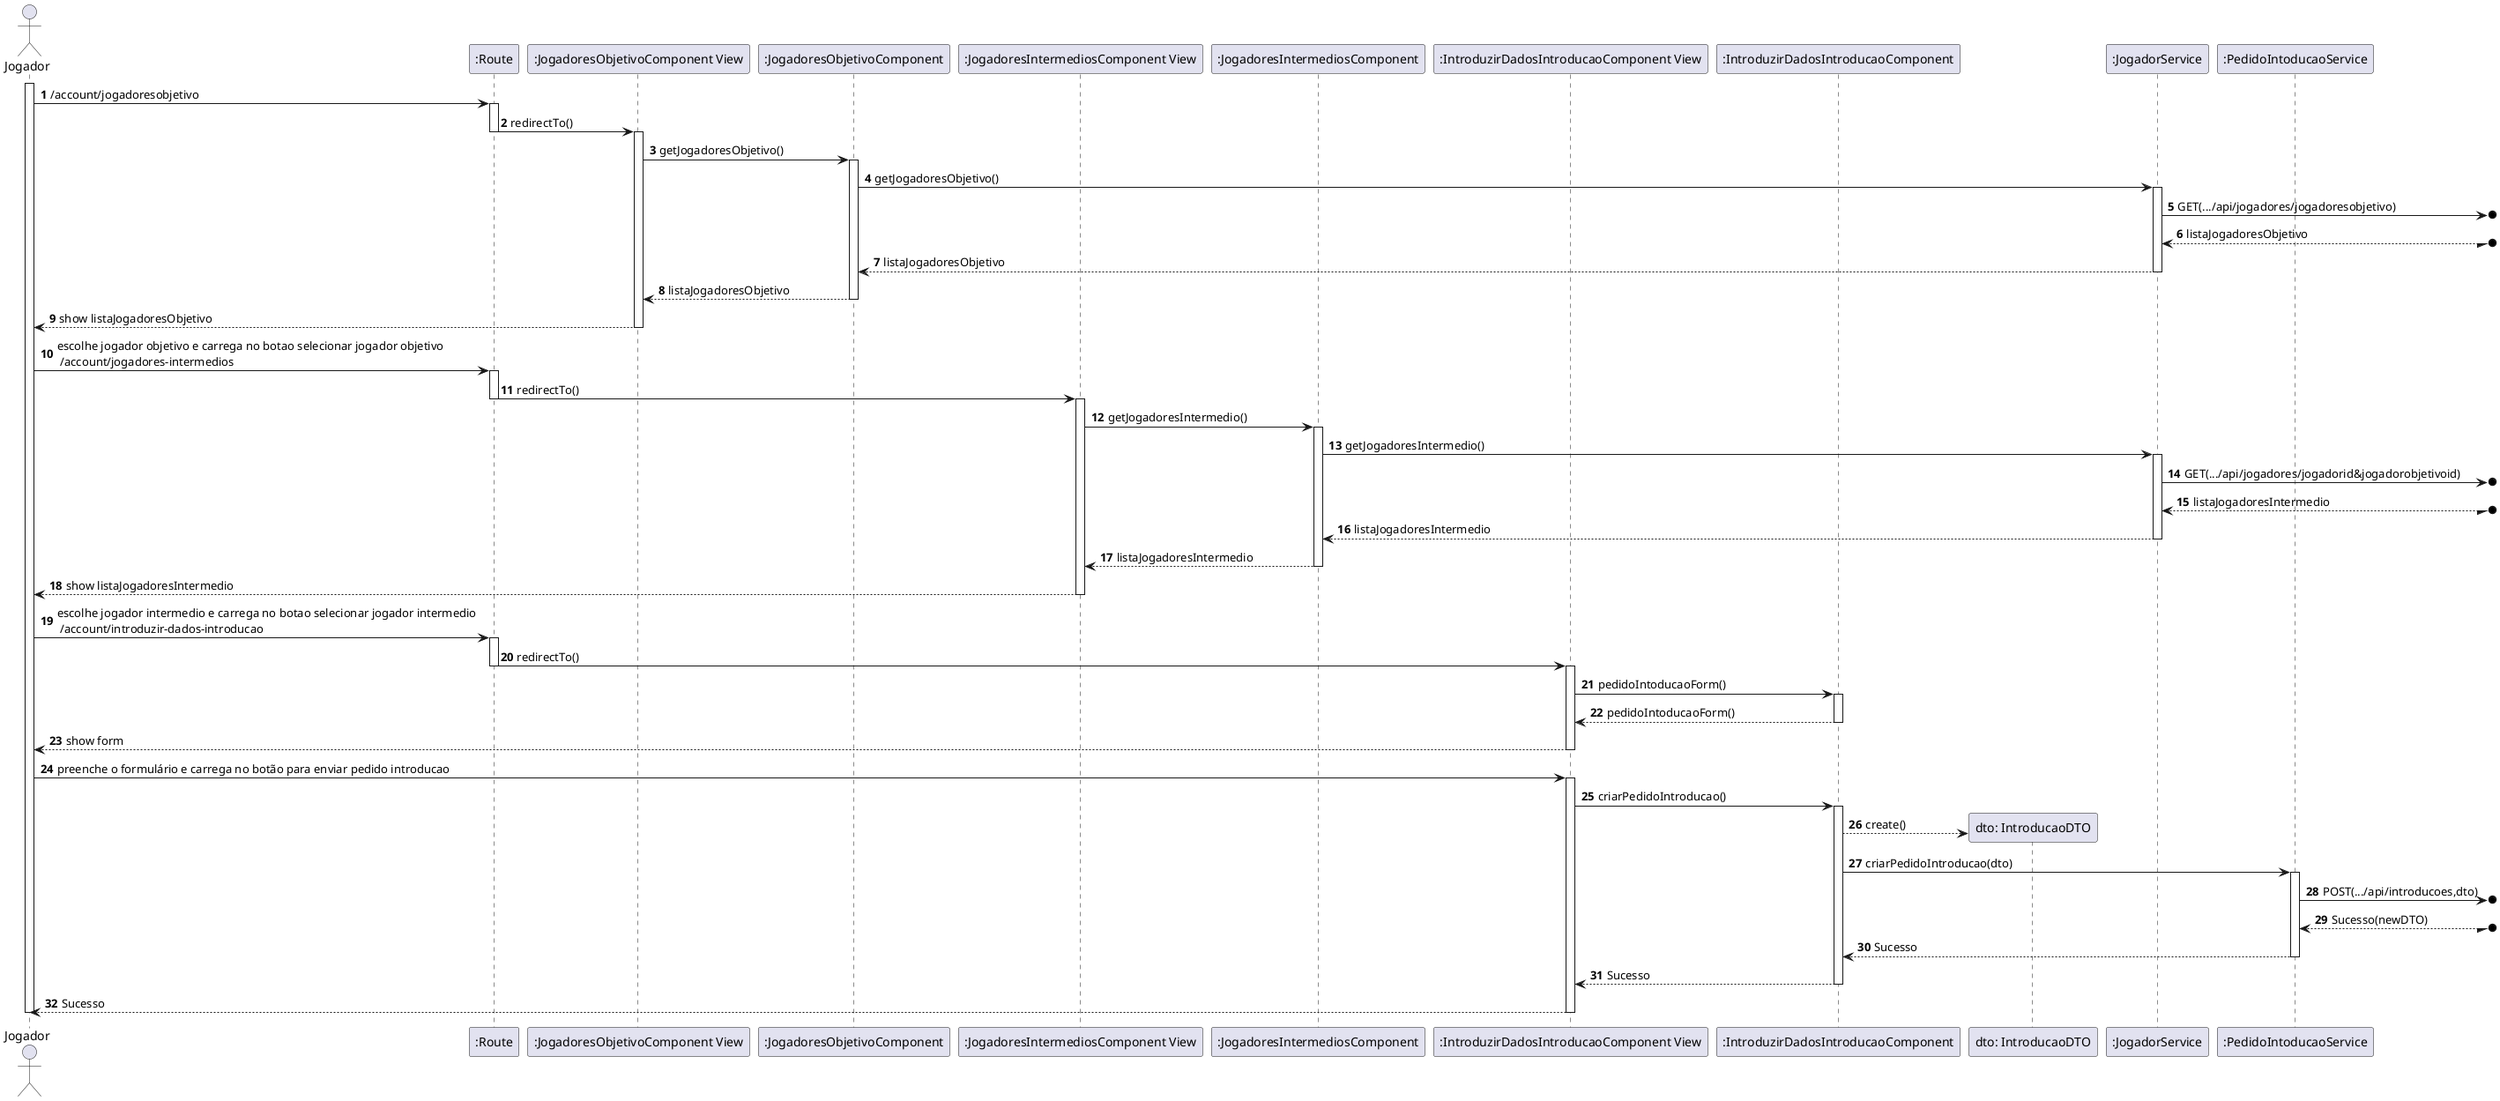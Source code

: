 ﻿@startuml
'https://plantuml.com/sequence-diagram

autonumber

actor "Jogador" as J

participant ":Route" as R
participant ":JogadoresObjetivoComponent View" as CV
participant ":JogadoresObjetivoComponent" as C

participant ":JogadoresIntermediosComponent View" as CVI
participant ":JogadoresIntermediosComponent" as CI

participant ":IntroduzirDadosIntroducaoComponent View" as CVD
participant ":IntroduzirDadosIntroducaoComponent" as CD
participant "dto: IntroducaoDTO" as DTO

participant ":JogadorService" as SERV
participant ":PedidoIntoducaoService" as SERV2


activate J
    J->R : /account/jogadoresobjetivo
    activate R
        R->CV : redirectTo()
    deactivate R
    activate CV
        CV->C : getJogadoresObjetivo()
        activate C
            C->SERV : getJogadoresObjetivo()
                activate SERV
                    SERV->o] : GET(.../api/jogadores/jogadoresobjetivo)
                    SERV<--/o] : listaJogadoresObjetivo
                    SERV-->C : listaJogadoresObjetivo
                deactivate SERV
            C-->CV : listaJogadoresObjetivo
        deactivate C
        CV-->J : show listaJogadoresObjetivo
    deactivate CV
    J->R : escolhe jogador objetivo e carrega no botao selecionar jogador objetivo \n /account/jogadores-intermedios
    activate R
        R->CVI : redirectTo()
    deactivate R
    activate CVI
        CVI->CI : getJogadoresIntermedio()
        activate CI
            CI->SERV : getJogadoresIntermedio()
                activate SERV
                    SERV->o] : GET(.../api/jogadores/jogadorid&jogadorobjetivoid)
                    SERV<--/o] : listaJogadoresIntermedio
                    SERV-->CI : listaJogadoresIntermedio
                deactivate SERV
            CI-->CVI : listaJogadoresIntermedio
        deactivate CI
        CVI-->J : show listaJogadoresIntermedio
    deactivate CVI
    J->R : escolhe jogador intermedio e carrega no botao selecionar jogador intermedio \n /account/introduzir-dados-introducao
    activate R
        R->CVD : redirectTo()
    deactivate R
    activate CVD
        CVD->CD : pedidoIntoducaoForm()
        activate CD
            CD-->CVD : pedidoIntoducaoForm()
        deactivate CD
        CVD-->J : show form
    deactivate CVD
    J->CVD : preenche o formulário e carrega no botão para enviar pedido introducao
    activate CVD
        CVD->CD : criarPedidoIntroducao()
        activate CD
            CD-->DTO ** : create()
            CD->SERV2 : criarPedidoIntroducao(dto)
            activate SERV2
                SERV2->o] : POST(.../api/introducoes,dto)
                SERV2<--/o] : Sucesso(newDTO)
                SERV2-->CD : Sucesso
            deactivate SERV2
            CD-->CVD : Sucesso
        deactivate CD
        CVD-->J : Sucesso
    deactivate CVD
deactivate J
            
        
   
        

@enduml